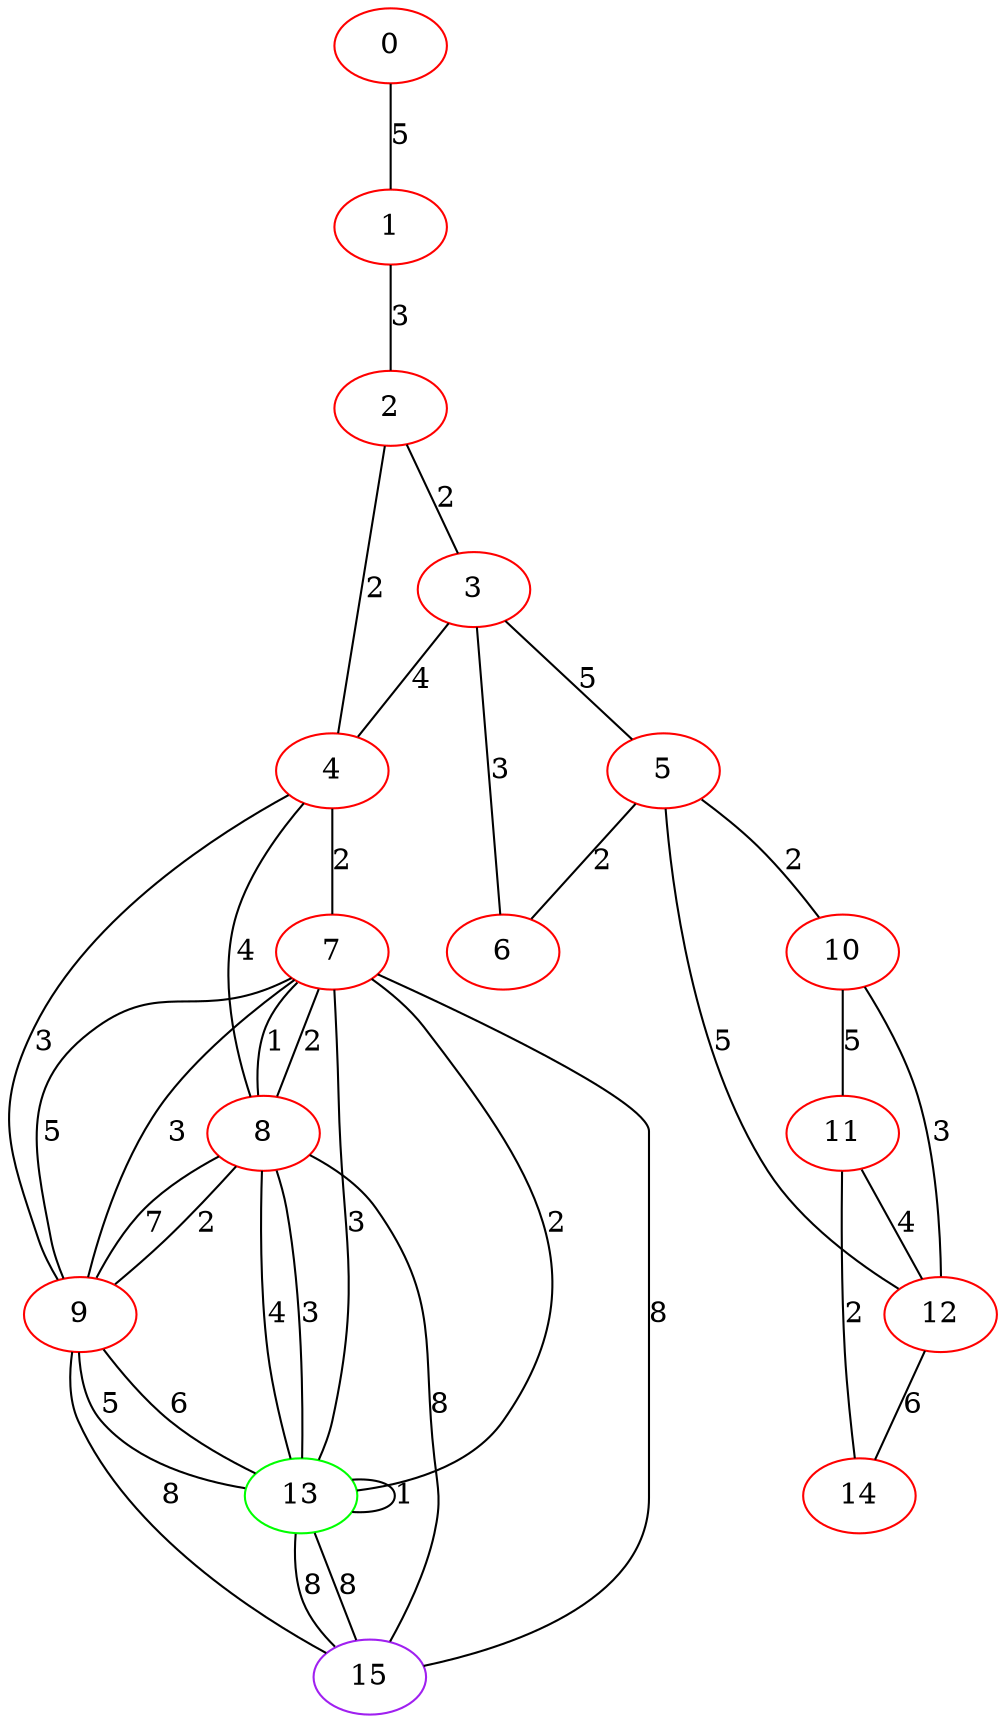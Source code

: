 graph "" {
0 [color=red, weight=1];
1 [color=red, weight=1];
2 [color=red, weight=1];
3 [color=red, weight=1];
4 [color=red, weight=1];
5 [color=red, weight=1];
6 [color=red, weight=1];
7 [color=red, weight=1];
8 [color=red, weight=1];
9 [color=red, weight=1];
10 [color=red, weight=1];
11 [color=red, weight=1];
12 [color=red, weight=1];
13 [color=green, weight=2];
14 [color=red, weight=1];
15 [color=purple, weight=4];
0 -- 1  [key=0, label=5];
1 -- 2  [key=0, label=3];
2 -- 3  [key=0, label=2];
2 -- 4  [key=0, label=2];
3 -- 4  [key=0, label=4];
3 -- 5  [key=0, label=5];
3 -- 6  [key=0, label=3];
4 -- 8  [key=0, label=4];
4 -- 9  [key=0, label=3];
4 -- 7  [key=0, label=2];
5 -- 10  [key=0, label=2];
5 -- 12  [key=0, label=5];
5 -- 6  [key=0, label=2];
7 -- 8  [key=0, label=2];
7 -- 8  [key=1, label=1];
7 -- 9  [key=0, label=5];
7 -- 9  [key=1, label=3];
7 -- 13  [key=0, label=2];
7 -- 13  [key=1, label=3];
7 -- 15  [key=0, label=8];
8 -- 9  [key=0, label=7];
8 -- 9  [key=1, label=2];
8 -- 15  [key=0, label=8];
8 -- 13  [key=0, label=3];
8 -- 13  [key=1, label=4];
9 -- 15  [key=0, label=8];
9 -- 13  [key=0, label=5];
9 -- 13  [key=1, label=6];
10 -- 11  [key=0, label=5];
10 -- 12  [key=0, label=3];
11 -- 12  [key=0, label=4];
11 -- 14  [key=0, label=2];
12 -- 14  [key=0, label=6];
13 -- 15  [key=0, label=8];
13 -- 15  [key=1, label=8];
13 -- 13  [key=0, label=1];
}
